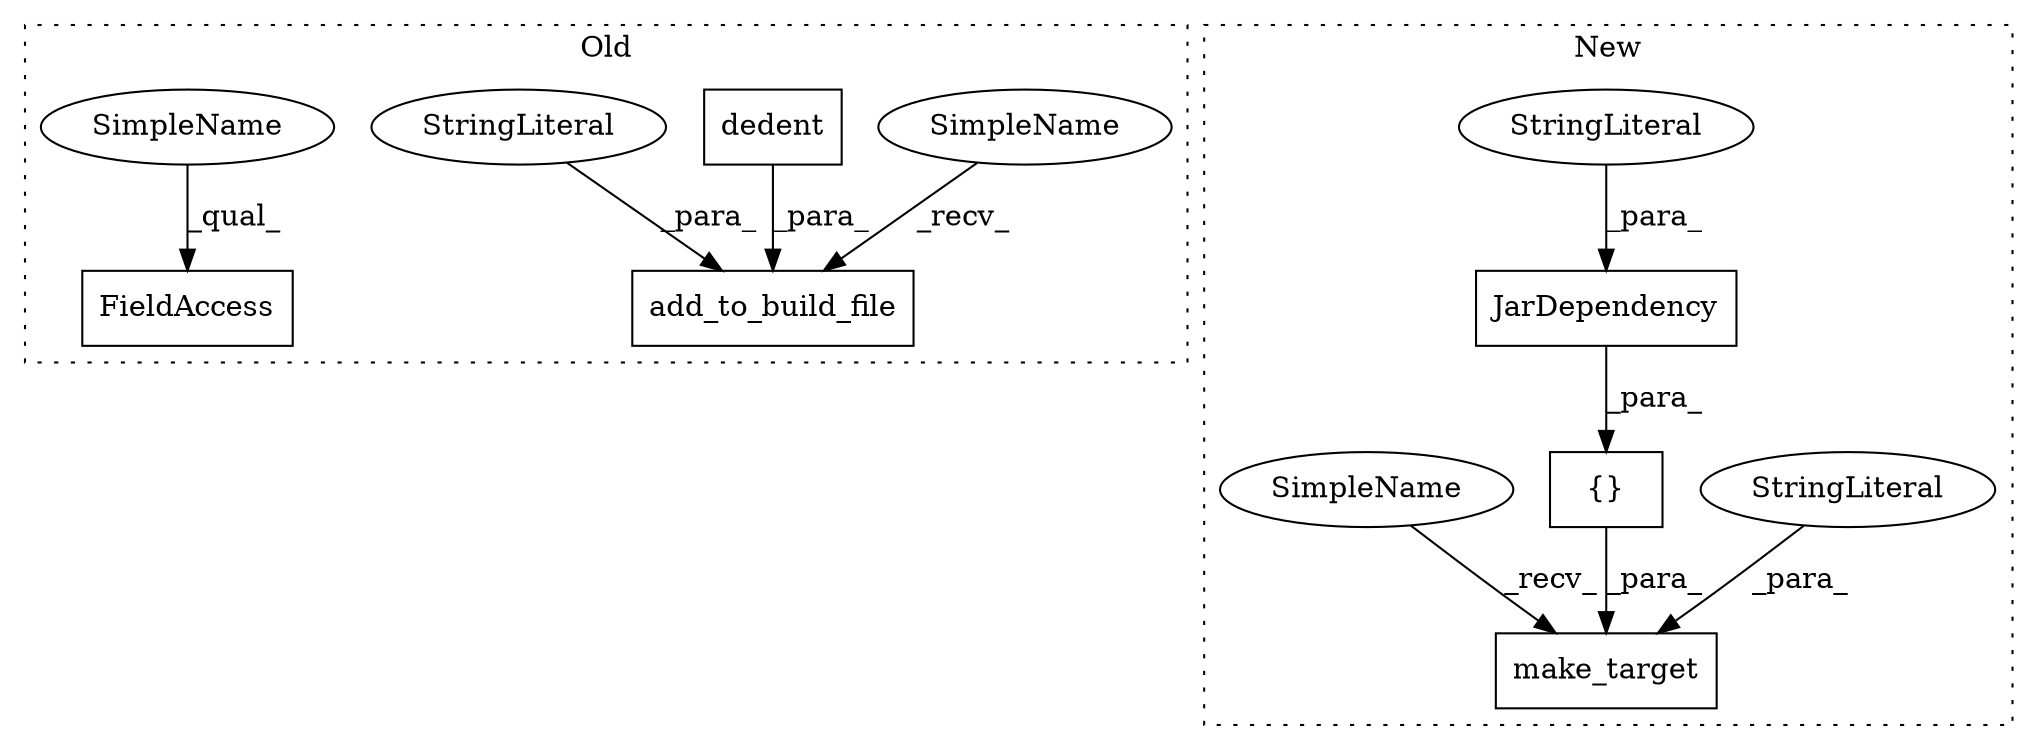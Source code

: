 digraph G {
subgraph cluster0 {
1 [label="dedent" a="32" s="2330,2614" l="7,1" shape="box"];
5 [label="add_to_build_file" a="32" s="2304,2615" l="18,1" shape="box"];
6 [label="StringLiteral" a="45" s="2322" l="7" shape="ellipse"];
8 [label="FieldAccess" a="22" s="2670" l="16" shape="box"];
10 [label="SimpleName" a="42" s="2670" l="4" shape="ellipse"];
11 [label="SimpleName" a="42" s="2299" l="4" shape="ellipse"];
label = "Old";
style="dotted";
}
subgraph cluster1 {
2 [label="JarDependency" a="32" s="1633,1664" l="14,1" shape="box"];
3 [label="make_target" a="32" s="1586,1666" l="12,1" shape="box"];
4 [label="StringLiteral" a="45" s="1598" l="13" shape="ellipse"];
7 [label="{}" a="4" s="1632,1665" l="1,1" shape="box"];
9 [label="StringLiteral" a="45" s="1659" l="5" shape="ellipse"];
12 [label="SimpleName" a="42" s="1581" l="4" shape="ellipse"];
label = "New";
style="dotted";
}
1 -> 5 [label="_para_"];
2 -> 7 [label="_para_"];
4 -> 3 [label="_para_"];
6 -> 5 [label="_para_"];
7 -> 3 [label="_para_"];
9 -> 2 [label="_para_"];
10 -> 8 [label="_qual_"];
11 -> 5 [label="_recv_"];
12 -> 3 [label="_recv_"];
}
